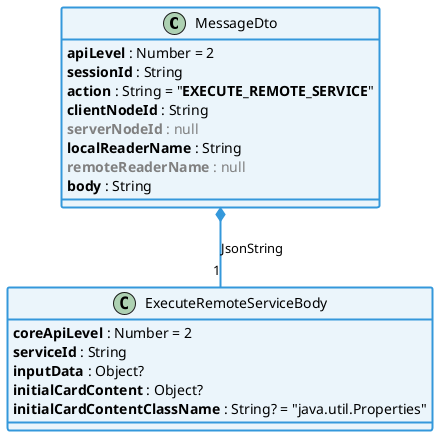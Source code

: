 @startuml

' == THEME ==

'Couleurs issues de : https://htmlcolorcodes.com/fr/tableau-de-couleur/tableau-de-couleur-design-plat/
!define C_GREY1 F8F9F9
!define C_GREY2 F2F3F4
!define C_GREY3 E5E7E9
!define C_GREY4 D7DBDD
!define C_GREY5 CACFD2
!define C_GREY6 BDC3C7
!define C_LINK 3498DB
!define C_USE 27AE60

' -- Styles that don't work with new version of plantuml --
skinparam stereotypeABorderColor #A9DCDF
skinparam stereotypeIBorderColor #B4A7E5
skinparam stereotypeCBorderColor #ADD1B2
skinparam stereotypeEBorderColor #EB93DF
' -- END --

skinparam ClassBorderThickness 2
skinparam ArrowThickness 2

' Yellow
skinparam ClassBackgroundColor #FEFECE
skinparam ClassBorderColor #D4AC0D
' Red
skinparam ClassBackgroundColor<<red>> #FDEDEC
skinparam ClassBorderColor<<red>> #E74C3C
hide <<red>> stereotype
' Purple
skinparam ClassBackgroundColor<<purple>> #F4ECF7
skinparam ClassBorderColor<<purple>> #8E44AD
hide <<purple>> stereotype
' blue
skinparam ClassBackgroundColor<<blue>> #EBF5FB
skinparam ClassBorderColor<<blue>> #3498DB
hide <<blue>> stereotype
' Green
skinparam ClassBackgroundColor<<green>> #E9F7EF
skinparam ClassBorderColor<<green>> #27AE60
hide <<green>> stereotype
' Grey
skinparam ClassBackgroundColor<<grey>> #EAECEE
skinparam ClassBorderColor<<grey>> #2C3E50
hide <<grey>> stereotype

' == CONTENT ==

' EXECUTE_REMOTE_SERVICE
class MessageDto {
    **apiLevel** : Number = 2
    **sessionId** : String
    **action** : String = "**EXECUTE_REMOTE_SERVICE**"
    **clientNodeId** : String
    <color:grey>**serverNodeId** : null
    **localReaderName** : String
    <color:grey>**remoteReaderName** : null
    **body** : String
}
class ExecuteRemoteServiceBody {
    **coreApiLevel** : Number = 2
    **serviceId** : String
    **inputData** : Object?
    **initialCardContent** : Object?
    **initialCardContentClassName** : String? = "java.util.Properties"
}

' Associations

MessageDto *-- "1" ExecuteRemoteServiceBody #C_LINK : JsonString

' == LAYOUT ==


' == STYLE ==

class MessageDto <<blue>>
class ExecuteRemoteServiceBody <<blue>>

@enduml